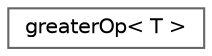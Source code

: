 digraph "Graphical Class Hierarchy"
{
 // LATEX_PDF_SIZE
  bgcolor="transparent";
  edge [fontname=Helvetica,fontsize=10,labelfontname=Helvetica,labelfontsize=10];
  node [fontname=Helvetica,fontsize=10,shape=box,height=0.2,width=0.4];
  rankdir="LR";
  Node0 [id="Node000000",label="greaterOp\< T \>",height=0.2,width=0.4,color="grey40", fillcolor="white", style="filled",URL="$structFoam_1_1greaterOp.html",tooltip=" "];
}
